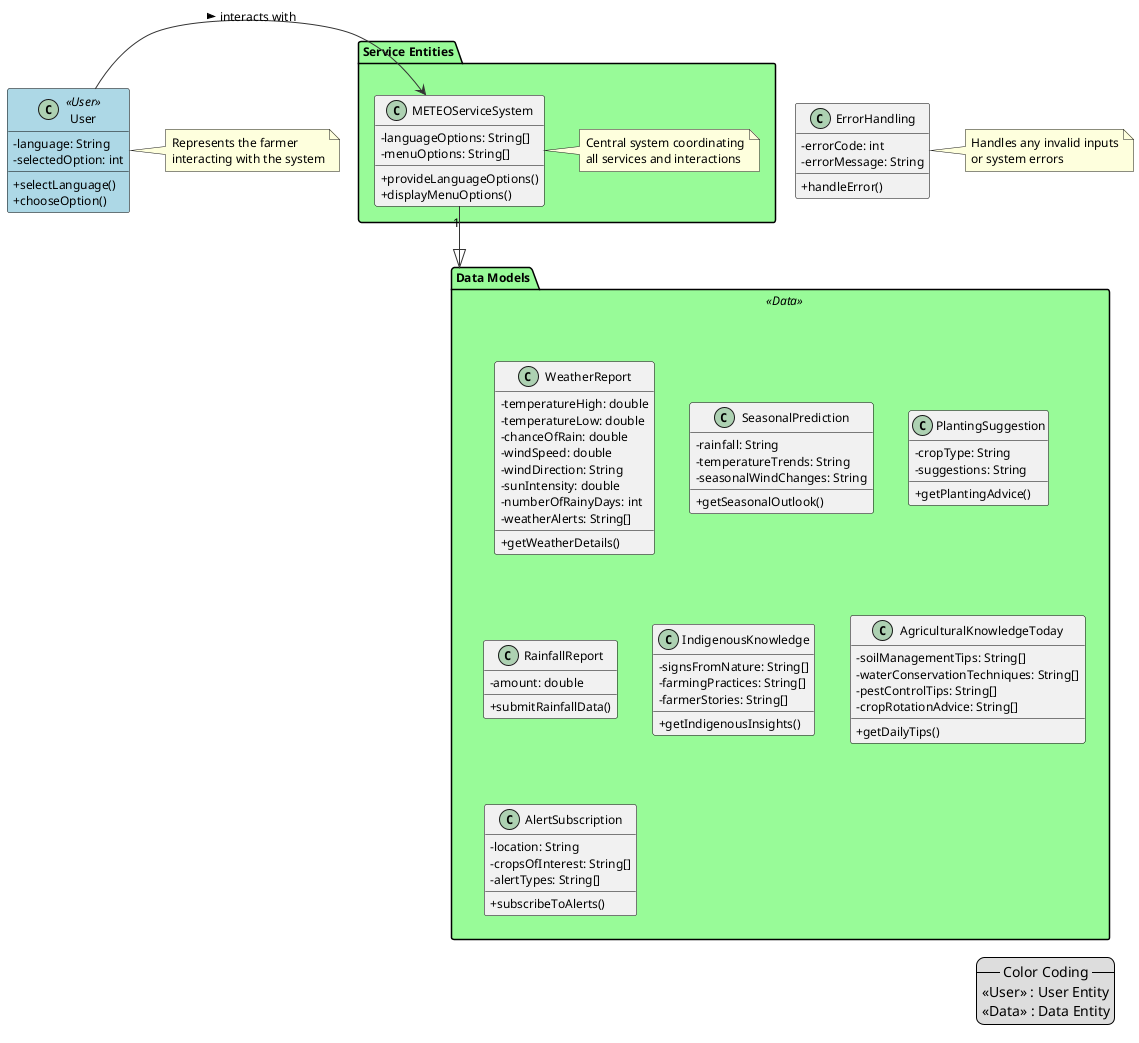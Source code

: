 @startuml
skinparam rectangle {
  BackgroundColor<<Data>> Wheat
  BorderColor Black
}

skinparam class {
  BackgroundColor<<User>> LightBlue
  BorderColor Black
  ArrowColor #333333
}

skinparam package {
  BackgroundColor PaleGreen
  BorderColor Black
}

skinparam defaultFontName "Helvetica"
skinparam defaultFontSize 12
skinparam classAttributeIconSize 0

' Definition of stereotypes
class User <<User>> {
  -language: String
  -selectedOption: int
  +selectLanguage()
  +chooseOption()
}
note right of User: Represents the farmer\ninteracting with the system

package "Service Entities" {
  class METEOServiceSystem {
    -languageOptions: String[]
    -menuOptions: String[]
    +provideLanguageOptions()
    +displayMenuOptions()
  }
  note right of METEOServiceSystem: Central system coordinating\nall services and interactions
}

package "Data Models" <<Data>> {
  class WeatherReport {
    -temperatureHigh: double
    -temperatureLow: double
    -chanceOfRain: double
    -windSpeed: double
    -windDirection: String
    -sunIntensity: double
    -numberOfRainyDays: int
    -weatherAlerts: String[]
    +getWeatherDetails()
  }

  class SeasonalPrediction {
    -rainfall: String
    -temperatureTrends: String
    -seasonalWindChanges: String
    +getSeasonalOutlook()
  }

  class PlantingSuggestion {
    -cropType: String
    -suggestions: String
    +getPlantingAdvice()
  }

  class RainfallReport {
    -amount: double
    +submitRainfallData()
  }

  class IndigenousKnowledge {
    -signsFromNature: String[]
    -farmingPractices: String[]
    -farmerStories: String[]
    +getIndigenousInsights()
  }

  class AgriculturalKnowledgeToday {
    -soilManagementTips: String[]
    -waterConservationTechniques: String[]
    -pestControlTips: String[]
    -cropRotationAdvice: String[]
    +getDailyTips()
  }

  class AlertSubscription {
    -location: String
    -cropsOfInterest: String[]
    -alertTypes: String[]
    +subscribeToAlerts()
  }
}

class ErrorHandling {
  -errorCode: int
  -errorMessage: String
  +handleError()
}
note right of ErrorHandling: Handles any invalid inputs\nor system errors

User -right-> METEOServiceSystem : interacts with >
METEOServiceSystem "1" -down-|> "Data Models"

' Optional: add a legend
legend right
  -- Color Coding --
  <<User>> : User Entity
  <<Data>> : Data Entity
end legend

@enduml
